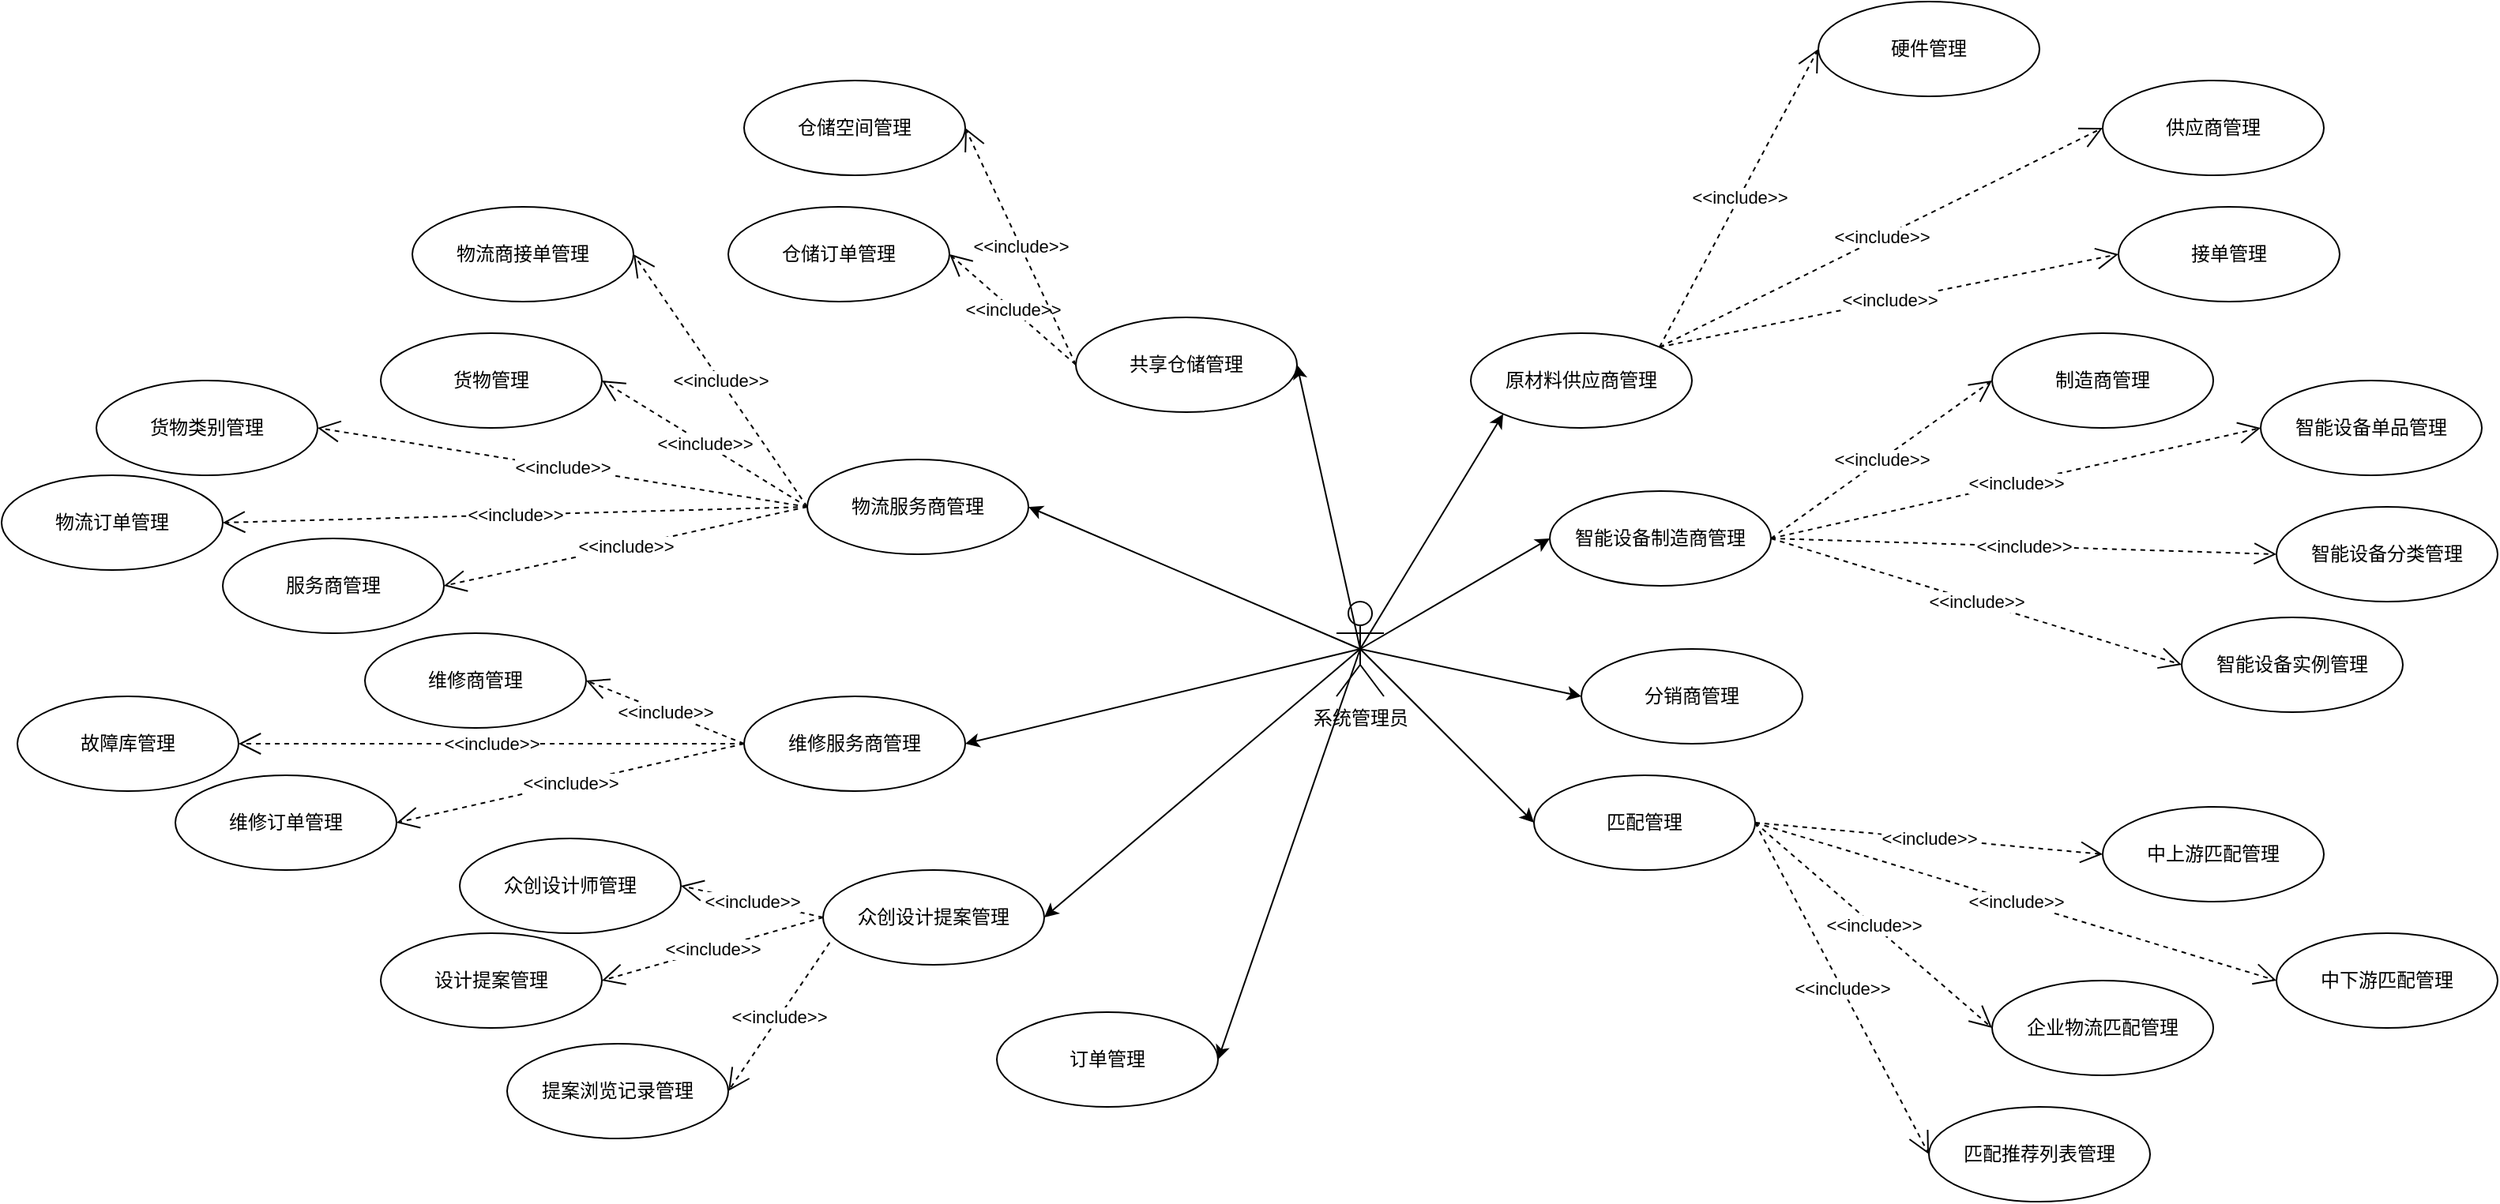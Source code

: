 <mxfile version="26.2.15">
  <diagram name="管理员" id="JXlnEeZQQSt_0MCJWPyT">
    <mxGraphModel dx="2278" dy="984" grid="1" gridSize="10" guides="1" tooltips="1" connect="1" arrows="1" fold="1" page="1" pageScale="1" pageWidth="2339" pageHeight="3300" math="0" shadow="0">
      <root>
        <mxCell id="0" />
        <mxCell id="1" parent="0" />
        <mxCell id="Dk07cTaiubOUnDSIkbtg-1" value="系统管理员" style="shape=umlActor;verticalLabelPosition=bottom;verticalAlign=top;html=1;outlineConnect=0;" vertex="1" parent="1">
          <mxGeometry x="1155" y="610" width="30" height="60" as="geometry" />
        </mxCell>
        <mxCell id="Dk07cTaiubOUnDSIkbtg-3" value="" style="endArrow=classic;html=1;rounded=0;exitX=0.5;exitY=0.5;exitDx=0;exitDy=0;exitPerimeter=0;entryX=0;entryY=1;entryDx=0;entryDy=0;" edge="1" parent="1" source="Dk07cTaiubOUnDSIkbtg-1" target="Dk07cTaiubOUnDSIkbtg-5">
          <mxGeometry width="50" height="50" relative="1" as="geometry">
            <mxPoint x="1210" y="640" as="sourcePoint" />
            <mxPoint x="1420" y="520" as="targetPoint" />
          </mxGeometry>
        </mxCell>
        <mxCell id="Dk07cTaiubOUnDSIkbtg-5" value="原材料供应商管理" style="ellipse;whiteSpace=wrap;html=1;" vertex="1" parent="1">
          <mxGeometry x="1240" y="440" width="140" height="60" as="geometry" />
        </mxCell>
        <mxCell id="Dk07cTaiubOUnDSIkbtg-17" value="" style="endArrow=classic;html=1;rounded=0;entryX=0;entryY=0.5;entryDx=0;entryDy=0;exitX=0.5;exitY=0.5;exitDx=0;exitDy=0;exitPerimeter=0;" edge="1" parent="1" target="Dk07cTaiubOUnDSIkbtg-18" source="Dk07cTaiubOUnDSIkbtg-1">
          <mxGeometry width="50" height="50" relative="1" as="geometry">
            <mxPoint x="330" y="200" as="sourcePoint" />
            <mxPoint x="510" y="90" as="targetPoint" />
          </mxGeometry>
        </mxCell>
        <mxCell id="Dk07cTaiubOUnDSIkbtg-18" value="匹配管理" style="ellipse;whiteSpace=wrap;html=1;" vertex="1" parent="1">
          <mxGeometry x="1280" y="720" width="140" height="60" as="geometry" />
        </mxCell>
        <mxCell id="Dk07cTaiubOUnDSIkbtg-19" value="" style="endArrow=classic;html=1;rounded=0;entryX=0;entryY=0.5;entryDx=0;entryDy=0;exitX=0.5;exitY=0.5;exitDx=0;exitDy=0;exitPerimeter=0;" edge="1" parent="1" target="Dk07cTaiubOUnDSIkbtg-20" source="Dk07cTaiubOUnDSIkbtg-1">
          <mxGeometry width="50" height="50" relative="1" as="geometry">
            <mxPoint x="340" y="210" as="sourcePoint" />
            <mxPoint x="520" y="100" as="targetPoint" />
          </mxGeometry>
        </mxCell>
        <mxCell id="Dk07cTaiubOUnDSIkbtg-20" value="分销商管理" style="ellipse;whiteSpace=wrap;html=1;" vertex="1" parent="1">
          <mxGeometry x="1310" y="640" width="140" height="60" as="geometry" />
        </mxCell>
        <mxCell id="Dk07cTaiubOUnDSIkbtg-21" value="" style="endArrow=classic;html=1;rounded=0;entryX=0;entryY=0.5;entryDx=0;entryDy=0;exitX=0.5;exitY=0.5;exitDx=0;exitDy=0;exitPerimeter=0;" edge="1" parent="1" target="Dk07cTaiubOUnDSIkbtg-22" source="Dk07cTaiubOUnDSIkbtg-1">
          <mxGeometry width="50" height="50" relative="1" as="geometry">
            <mxPoint x="350" y="220" as="sourcePoint" />
            <mxPoint x="530" y="110" as="targetPoint" />
          </mxGeometry>
        </mxCell>
        <mxCell id="Dk07cTaiubOUnDSIkbtg-22" value="智能设备制造商管理" style="ellipse;whiteSpace=wrap;html=1;" vertex="1" parent="1">
          <mxGeometry x="1290" y="540" width="140" height="60" as="geometry" />
        </mxCell>
        <mxCell id="Dk07cTaiubOUnDSIkbtg-29" value="" style="endArrow=classic;html=1;rounded=0;entryX=1;entryY=0.5;entryDx=0;entryDy=0;exitX=0.5;exitY=0.5;exitDx=0;exitDy=0;exitPerimeter=0;" edge="1" target="Dk07cTaiubOUnDSIkbtg-30" parent="1" source="Dk07cTaiubOUnDSIkbtg-1">
          <mxGeometry width="50" height="50" relative="1" as="geometry">
            <mxPoint x="710" y="310" as="sourcePoint" />
            <mxPoint x="150" y="-200" as="targetPoint" />
          </mxGeometry>
        </mxCell>
        <mxCell id="Dk07cTaiubOUnDSIkbtg-30" value="订单管理" style="ellipse;whiteSpace=wrap;html=1;" vertex="1" parent="1">
          <mxGeometry x="940" y="870" width="140" height="60" as="geometry" />
        </mxCell>
        <mxCell id="Dk07cTaiubOUnDSIkbtg-31" value="" style="endArrow=classic;html=1;rounded=0;entryX=1;entryY=0.5;entryDx=0;entryDy=0;exitX=0.5;exitY=0.5;exitDx=0;exitDy=0;exitPerimeter=0;" edge="1" target="Dk07cTaiubOUnDSIkbtg-32" parent="1" source="Dk07cTaiubOUnDSIkbtg-1">
          <mxGeometry width="50" height="50" relative="1" as="geometry">
            <mxPoint x="720" y="320" as="sourcePoint" />
            <mxPoint x="160" y="-190" as="targetPoint" />
          </mxGeometry>
        </mxCell>
        <mxCell id="Dk07cTaiubOUnDSIkbtg-32" value="众创设计提案管理" style="ellipse;whiteSpace=wrap;html=1;" vertex="1" parent="1">
          <mxGeometry x="830" y="780" width="140" height="60" as="geometry" />
        </mxCell>
        <mxCell id="Dk07cTaiubOUnDSIkbtg-33" value="" style="endArrow=classic;html=1;rounded=0;entryX=1;entryY=0.5;entryDx=0;entryDy=0;exitX=0.5;exitY=0.5;exitDx=0;exitDy=0;exitPerimeter=0;" edge="1" target="Dk07cTaiubOUnDSIkbtg-34" parent="1" source="Dk07cTaiubOUnDSIkbtg-1">
          <mxGeometry width="50" height="50" relative="1" as="geometry">
            <mxPoint x="730" y="330" as="sourcePoint" />
            <mxPoint x="170" y="-180" as="targetPoint" />
          </mxGeometry>
        </mxCell>
        <mxCell id="Dk07cTaiubOUnDSIkbtg-34" value="维修服务商管理" style="ellipse;whiteSpace=wrap;html=1;" vertex="1" parent="1">
          <mxGeometry x="780" y="670" width="140" height="60" as="geometry" />
        </mxCell>
        <mxCell id="Dk07cTaiubOUnDSIkbtg-35" value="" style="endArrow=classic;html=1;rounded=0;entryX=1;entryY=0.5;entryDx=0;entryDy=0;exitX=0.5;exitY=0.5;exitDx=0;exitDy=0;exitPerimeter=0;" edge="1" target="Dk07cTaiubOUnDSIkbtg-36" parent="1" source="Dk07cTaiubOUnDSIkbtg-1">
          <mxGeometry width="50" height="50" relative="1" as="geometry">
            <mxPoint x="740" y="340" as="sourcePoint" />
            <mxPoint x="180" y="-170" as="targetPoint" />
          </mxGeometry>
        </mxCell>
        <mxCell id="Dk07cTaiubOUnDSIkbtg-36" value="物流服务商管理" style="ellipse;whiteSpace=wrap;html=1;" vertex="1" parent="1">
          <mxGeometry x="820" y="520" width="140" height="60" as="geometry" />
        </mxCell>
        <mxCell id="Dk07cTaiubOUnDSIkbtg-37" value="" style="endArrow=classic;html=1;rounded=0;entryX=1;entryY=0.5;entryDx=0;entryDy=0;exitX=0.5;exitY=0.5;exitDx=0;exitDy=0;exitPerimeter=0;" edge="1" target="Dk07cTaiubOUnDSIkbtg-38" parent="1" source="Dk07cTaiubOUnDSIkbtg-1">
          <mxGeometry width="50" height="50" relative="1" as="geometry">
            <mxPoint x="1140" y="670" as="sourcePoint" />
            <mxPoint x="580" y="160" as="targetPoint" />
          </mxGeometry>
        </mxCell>
        <mxCell id="Dk07cTaiubOUnDSIkbtg-38" value="共享仓储管理" style="ellipse;whiteSpace=wrap;html=1;" vertex="1" parent="1">
          <mxGeometry x="990" y="430" width="140" height="60" as="geometry" />
        </mxCell>
        <mxCell id="Dk07cTaiubOUnDSIkbtg-64" value="&amp;lt;&amp;lt;include&amp;gt;&amp;gt;" style="endArrow=open;endSize=12;dashed=1;html=1;rounded=0;entryX=1;entryY=0.5;entryDx=0;entryDy=0;exitX=0.03;exitY=0.765;exitDx=0;exitDy=0;exitPerimeter=0;" edge="1" target="Dk07cTaiubOUnDSIkbtg-65" parent="1" source="Dk07cTaiubOUnDSIkbtg-32">
          <mxGeometry width="160" relative="1" as="geometry">
            <mxPoint x="590" y="120" as="sourcePoint" />
            <mxPoint x="250" y="-40" as="targetPoint" />
          </mxGeometry>
        </mxCell>
        <mxCell id="Dk07cTaiubOUnDSIkbtg-65" value="提案浏览记录管理" style="ellipse;whiteSpace=wrap;html=1;" vertex="1" parent="1">
          <mxGeometry x="630" y="890" width="140" height="60" as="geometry" />
        </mxCell>
        <mxCell id="Dk07cTaiubOUnDSIkbtg-66" value="&amp;lt;&amp;lt;include&amp;gt;&amp;gt;" style="endArrow=open;endSize=12;dashed=1;html=1;rounded=0;entryX=0;entryY=0.5;entryDx=0;entryDy=0;exitX=1;exitY=0.5;exitDx=0;exitDy=0;" edge="1" target="Dk07cTaiubOUnDSIkbtg-67" parent="1" source="Dk07cTaiubOUnDSIkbtg-18">
          <mxGeometry width="160" relative="1" as="geometry">
            <mxPoint x="1750" y="110" as="sourcePoint" />
            <mxPoint x="1890" y="90" as="targetPoint" />
          </mxGeometry>
        </mxCell>
        <mxCell id="Dk07cTaiubOUnDSIkbtg-67" value="匹配推荐列表管理" style="ellipse;whiteSpace=wrap;html=1;" vertex="1" parent="1">
          <mxGeometry x="1530" y="930" width="140" height="60" as="geometry" />
        </mxCell>
        <mxCell id="Dk07cTaiubOUnDSIkbtg-68" value="&amp;lt;&amp;lt;include&amp;gt;&amp;gt;" style="endArrow=open;endSize=12;dashed=1;html=1;rounded=0;entryX=0;entryY=0.5;entryDx=0;entryDy=0;exitX=1;exitY=0.5;exitDx=0;exitDy=0;" edge="1" target="Dk07cTaiubOUnDSIkbtg-69" parent="1" source="Dk07cTaiubOUnDSIkbtg-18">
          <mxGeometry width="160" relative="1" as="geometry">
            <mxPoint x="1760" y="120" as="sourcePoint" />
            <mxPoint x="1900" y="100" as="targetPoint" />
          </mxGeometry>
        </mxCell>
        <mxCell id="Dk07cTaiubOUnDSIkbtg-69" value="企业物流匹配管理" style="ellipse;whiteSpace=wrap;html=1;" vertex="1" parent="1">
          <mxGeometry x="1570" y="850" width="140" height="60" as="geometry" />
        </mxCell>
        <mxCell id="Dk07cTaiubOUnDSIkbtg-70" value="&amp;lt;&amp;lt;include&amp;gt;&amp;gt;" style="endArrow=open;endSize=12;dashed=1;html=1;rounded=0;entryX=0;entryY=0.5;entryDx=0;entryDy=0;exitX=1;exitY=0.5;exitDx=0;exitDy=0;" edge="1" target="Dk07cTaiubOUnDSIkbtg-71" parent="1" source="Dk07cTaiubOUnDSIkbtg-18">
          <mxGeometry width="160" relative="1" as="geometry">
            <mxPoint x="1770" y="130" as="sourcePoint" />
            <mxPoint x="1910" y="110" as="targetPoint" />
          </mxGeometry>
        </mxCell>
        <mxCell id="Dk07cTaiubOUnDSIkbtg-71" value="中下游匹配管理" style="ellipse;whiteSpace=wrap;html=1;" vertex="1" parent="1">
          <mxGeometry x="1750" y="820" width="140" height="60" as="geometry" />
        </mxCell>
        <mxCell id="Dk07cTaiubOUnDSIkbtg-72" value="&amp;lt;&amp;lt;include&amp;gt;&amp;gt;" style="endArrow=open;endSize=12;dashed=1;html=1;rounded=0;entryX=0;entryY=0.5;entryDx=0;entryDy=0;exitX=1;exitY=0.5;exitDx=0;exitDy=0;" edge="1" target="Dk07cTaiubOUnDSIkbtg-73" parent="1" source="Dk07cTaiubOUnDSIkbtg-18">
          <mxGeometry width="160" relative="1" as="geometry">
            <mxPoint x="1780" y="140" as="sourcePoint" />
            <mxPoint x="1920" y="120" as="targetPoint" />
          </mxGeometry>
        </mxCell>
        <mxCell id="Dk07cTaiubOUnDSIkbtg-73" value="中上游匹配管理" style="ellipse;whiteSpace=wrap;html=1;" vertex="1" parent="1">
          <mxGeometry x="1640" y="740" width="140" height="60" as="geometry" />
        </mxCell>
        <mxCell id="Dk07cTaiubOUnDSIkbtg-74" value="&amp;lt;&amp;lt;include&amp;gt;&amp;gt;" style="endArrow=open;endSize=12;dashed=1;html=1;rounded=0;entryX=0;entryY=0.5;entryDx=0;entryDy=0;exitX=1;exitY=0.5;exitDx=0;exitDy=0;" edge="1" target="Dk07cTaiubOUnDSIkbtg-75" parent="1" source="Dk07cTaiubOUnDSIkbtg-22">
          <mxGeometry width="160" relative="1" as="geometry">
            <mxPoint x="1790" y="150" as="sourcePoint" />
            <mxPoint x="1930" y="130" as="targetPoint" />
          </mxGeometry>
        </mxCell>
        <mxCell id="Dk07cTaiubOUnDSIkbtg-75" value="智能设备实例管理" style="ellipse;whiteSpace=wrap;html=1;" vertex="1" parent="1">
          <mxGeometry x="1690" y="620" width="140" height="60" as="geometry" />
        </mxCell>
        <mxCell id="Dk07cTaiubOUnDSIkbtg-76" value="&amp;lt;&amp;lt;include&amp;gt;&amp;gt;" style="endArrow=open;endSize=12;dashed=1;html=1;rounded=0;entryX=0;entryY=0.5;entryDx=0;entryDy=0;exitX=1;exitY=0.5;exitDx=0;exitDy=0;" edge="1" target="Dk07cTaiubOUnDSIkbtg-77" parent="1" source="Dk07cTaiubOUnDSIkbtg-22">
          <mxGeometry width="160" relative="1" as="geometry">
            <mxPoint x="1800" y="160" as="sourcePoint" />
            <mxPoint x="1940" y="140" as="targetPoint" />
          </mxGeometry>
        </mxCell>
        <mxCell id="Dk07cTaiubOUnDSIkbtg-77" value="智能设备分类管理" style="ellipse;whiteSpace=wrap;html=1;" vertex="1" parent="1">
          <mxGeometry x="1750" y="550" width="140" height="60" as="geometry" />
        </mxCell>
        <mxCell id="Dk07cTaiubOUnDSIkbtg-78" value="&amp;lt;&amp;lt;include&amp;gt;&amp;gt;" style="endArrow=open;endSize=12;dashed=1;html=1;rounded=0;entryX=0;entryY=0.5;entryDx=0;entryDy=0;exitX=1;exitY=0.5;exitDx=0;exitDy=0;" edge="1" target="Dk07cTaiubOUnDSIkbtg-79" parent="1" source="Dk07cTaiubOUnDSIkbtg-22">
          <mxGeometry width="160" relative="1" as="geometry">
            <mxPoint x="1810" y="170" as="sourcePoint" />
            <mxPoint x="1950" y="150" as="targetPoint" />
          </mxGeometry>
        </mxCell>
        <mxCell id="Dk07cTaiubOUnDSIkbtg-79" value="智能设备单品管理" style="ellipse;whiteSpace=wrap;html=1;" vertex="1" parent="1">
          <mxGeometry x="1740" y="470" width="140" height="60" as="geometry" />
        </mxCell>
        <mxCell id="Dk07cTaiubOUnDSIkbtg-80" value="&amp;lt;&amp;lt;include&amp;gt;&amp;gt;" style="endArrow=open;endSize=12;dashed=1;html=1;rounded=0;entryX=0;entryY=0.5;entryDx=0;entryDy=0;exitX=1;exitY=0.5;exitDx=0;exitDy=0;" edge="1" target="Dk07cTaiubOUnDSIkbtg-81" parent="1" source="Dk07cTaiubOUnDSIkbtg-22">
          <mxGeometry width="160" relative="1" as="geometry">
            <mxPoint x="1820" y="180" as="sourcePoint" />
            <mxPoint x="1960" y="160" as="targetPoint" />
          </mxGeometry>
        </mxCell>
        <mxCell id="Dk07cTaiubOUnDSIkbtg-81" value="制造商管理" style="ellipse;whiteSpace=wrap;html=1;" vertex="1" parent="1">
          <mxGeometry x="1570" y="440" width="140" height="60" as="geometry" />
        </mxCell>
        <mxCell id="Dk07cTaiubOUnDSIkbtg-82" value="&amp;lt;&amp;lt;include&amp;gt;&amp;gt;" style="endArrow=open;endSize=12;dashed=1;html=1;rounded=0;entryX=0;entryY=0.5;entryDx=0;entryDy=0;exitX=1;exitY=0;exitDx=0;exitDy=0;" edge="1" target="Dk07cTaiubOUnDSIkbtg-83" parent="1" source="Dk07cTaiubOUnDSIkbtg-5">
          <mxGeometry width="160" relative="1" as="geometry">
            <mxPoint x="1830" y="190" as="sourcePoint" />
            <mxPoint x="1970" y="170" as="targetPoint" />
          </mxGeometry>
        </mxCell>
        <mxCell id="Dk07cTaiubOUnDSIkbtg-83" value="接单管理" style="ellipse;whiteSpace=wrap;html=1;" vertex="1" parent="1">
          <mxGeometry x="1650" y="360" width="140" height="60" as="geometry" />
        </mxCell>
        <mxCell id="Dk07cTaiubOUnDSIkbtg-84" value="&amp;lt;&amp;lt;include&amp;gt;&amp;gt;" style="endArrow=open;endSize=12;dashed=1;html=1;rounded=0;entryX=0;entryY=0.5;entryDx=0;entryDy=0;exitX=1;exitY=0;exitDx=0;exitDy=0;" edge="1" target="Dk07cTaiubOUnDSIkbtg-85" parent="1" source="Dk07cTaiubOUnDSIkbtg-5">
          <mxGeometry width="160" relative="1" as="geometry">
            <mxPoint x="1840" y="200" as="sourcePoint" />
            <mxPoint x="1980" y="180" as="targetPoint" />
          </mxGeometry>
        </mxCell>
        <mxCell id="Dk07cTaiubOUnDSIkbtg-85" value="供应商管理" style="ellipse;whiteSpace=wrap;html=1;" vertex="1" parent="1">
          <mxGeometry x="1640" y="280" width="140" height="60" as="geometry" />
        </mxCell>
        <mxCell id="Dk07cTaiubOUnDSIkbtg-86" value="&amp;lt;&amp;lt;include&amp;gt;&amp;gt;" style="endArrow=open;endSize=12;dashed=1;html=1;rounded=0;entryX=0;entryY=0.5;entryDx=0;entryDy=0;exitX=1;exitY=0;exitDx=0;exitDy=0;" edge="1" target="Dk07cTaiubOUnDSIkbtg-87" parent="1" source="Dk07cTaiubOUnDSIkbtg-5">
          <mxGeometry width="160" relative="1" as="geometry">
            <mxPoint x="1850" y="210" as="sourcePoint" />
            <mxPoint x="1990" y="190" as="targetPoint" />
          </mxGeometry>
        </mxCell>
        <mxCell id="Dk07cTaiubOUnDSIkbtg-87" value="硬件管理" style="ellipse;whiteSpace=wrap;html=1;" vertex="1" parent="1">
          <mxGeometry x="1460" y="230" width="140" height="60" as="geometry" />
        </mxCell>
        <mxCell id="Dk07cTaiubOUnDSIkbtg-88" value="&amp;lt;&amp;lt;include&amp;gt;&amp;gt;" style="endArrow=open;endSize=12;dashed=1;html=1;rounded=0;entryX=1;entryY=0.5;entryDx=0;entryDy=0;exitX=0;exitY=0.5;exitDx=0;exitDy=0;" edge="1" target="Dk07cTaiubOUnDSIkbtg-89" parent="1" source="Dk07cTaiubOUnDSIkbtg-32">
          <mxGeometry width="160" relative="1" as="geometry">
            <mxPoint x="600" y="130" as="sourcePoint" />
            <mxPoint x="260" y="-30" as="targetPoint" />
          </mxGeometry>
        </mxCell>
        <mxCell id="Dk07cTaiubOUnDSIkbtg-89" value="设计提案管理" style="ellipse;whiteSpace=wrap;html=1;" vertex="1" parent="1">
          <mxGeometry x="550" y="820" width="140" height="60" as="geometry" />
        </mxCell>
        <mxCell id="Dk07cTaiubOUnDSIkbtg-90" value="&amp;lt;&amp;lt;include&amp;gt;&amp;gt;" style="endArrow=open;endSize=12;dashed=1;html=1;rounded=0;entryX=1;entryY=0.5;entryDx=0;entryDy=0;exitX=0;exitY=0.5;exitDx=0;exitDy=0;" edge="1" target="Dk07cTaiubOUnDSIkbtg-91" parent="1" source="Dk07cTaiubOUnDSIkbtg-32">
          <mxGeometry width="160" relative="1" as="geometry">
            <mxPoint x="610" y="140" as="sourcePoint" />
            <mxPoint x="270" y="-20" as="targetPoint" />
          </mxGeometry>
        </mxCell>
        <mxCell id="Dk07cTaiubOUnDSIkbtg-91" value="众创设计师管理" style="ellipse;whiteSpace=wrap;html=1;" vertex="1" parent="1">
          <mxGeometry x="600" y="760" width="140" height="60" as="geometry" />
        </mxCell>
        <mxCell id="Dk07cTaiubOUnDSIkbtg-92" value="&amp;lt;&amp;lt;include&amp;gt;&amp;gt;" style="endArrow=open;endSize=12;dashed=1;html=1;rounded=0;entryX=1;entryY=0.5;entryDx=0;entryDy=0;exitX=0;exitY=0.5;exitDx=0;exitDy=0;" edge="1" target="Dk07cTaiubOUnDSIkbtg-93" parent="1" source="Dk07cTaiubOUnDSIkbtg-34">
          <mxGeometry width="160" relative="1" as="geometry">
            <mxPoint x="620" y="150" as="sourcePoint" />
            <mxPoint x="280" y="-10" as="targetPoint" />
          </mxGeometry>
        </mxCell>
        <mxCell id="Dk07cTaiubOUnDSIkbtg-93" value="维修订单管理" style="ellipse;whiteSpace=wrap;html=1;" vertex="1" parent="1">
          <mxGeometry x="420" y="720" width="140" height="60" as="geometry" />
        </mxCell>
        <mxCell id="Dk07cTaiubOUnDSIkbtg-94" value="&amp;lt;&amp;lt;include&amp;gt;&amp;gt;" style="endArrow=open;endSize=12;dashed=1;html=1;rounded=0;entryX=1;entryY=0.5;entryDx=0;entryDy=0;exitX=0;exitY=0.5;exitDx=0;exitDy=0;" edge="1" target="Dk07cTaiubOUnDSIkbtg-95" parent="1" source="Dk07cTaiubOUnDSIkbtg-34">
          <mxGeometry width="160" relative="1" as="geometry">
            <mxPoint x="630" y="160" as="sourcePoint" />
            <mxPoint x="290" as="targetPoint" />
          </mxGeometry>
        </mxCell>
        <mxCell id="Dk07cTaiubOUnDSIkbtg-95" value="故障库管理" style="ellipse;whiteSpace=wrap;html=1;" vertex="1" parent="1">
          <mxGeometry x="320" y="670" width="140" height="60" as="geometry" />
        </mxCell>
        <mxCell id="Dk07cTaiubOUnDSIkbtg-96" value="&amp;lt;&amp;lt;include&amp;gt;&amp;gt;" style="endArrow=open;endSize=12;dashed=1;html=1;rounded=0;entryX=1;entryY=0.5;entryDx=0;entryDy=0;exitX=0;exitY=0.5;exitDx=0;exitDy=0;" edge="1" target="Dk07cTaiubOUnDSIkbtg-97" parent="1" source="Dk07cTaiubOUnDSIkbtg-34">
          <mxGeometry width="160" relative="1" as="geometry">
            <mxPoint x="640" y="170" as="sourcePoint" />
            <mxPoint x="300" y="10" as="targetPoint" />
          </mxGeometry>
        </mxCell>
        <mxCell id="Dk07cTaiubOUnDSIkbtg-97" value="维修商管理" style="ellipse;whiteSpace=wrap;html=1;" vertex="1" parent="1">
          <mxGeometry x="540" y="630" width="140" height="60" as="geometry" />
        </mxCell>
        <mxCell id="Dk07cTaiubOUnDSIkbtg-98" value="&amp;lt;&amp;lt;include&amp;gt;&amp;gt;" style="endArrow=open;endSize=12;dashed=1;html=1;rounded=0;entryX=1;entryY=0.5;entryDx=0;entryDy=0;exitX=0;exitY=0.5;exitDx=0;exitDy=0;" edge="1" target="Dk07cTaiubOUnDSIkbtg-99" parent="1" source="Dk07cTaiubOUnDSIkbtg-36">
          <mxGeometry width="160" relative="1" as="geometry">
            <mxPoint x="740" y="520" as="sourcePoint" />
            <mxPoint x="310" y="20" as="targetPoint" />
          </mxGeometry>
        </mxCell>
        <mxCell id="Dk07cTaiubOUnDSIkbtg-99" value="服务商管理" style="ellipse;whiteSpace=wrap;html=1;" vertex="1" parent="1">
          <mxGeometry x="450" y="570" width="140" height="60" as="geometry" />
        </mxCell>
        <mxCell id="Dk07cTaiubOUnDSIkbtg-100" value="&amp;lt;&amp;lt;include&amp;gt;&amp;gt;" style="endArrow=open;endSize=12;dashed=1;html=1;rounded=0;entryX=1;entryY=0.5;entryDx=0;entryDy=0;exitX=0;exitY=0.5;exitDx=0;exitDy=0;" edge="1" target="Dk07cTaiubOUnDSIkbtg-101" parent="1" source="Dk07cTaiubOUnDSIkbtg-36">
          <mxGeometry width="160" relative="1" as="geometry">
            <mxPoint x="660" y="190" as="sourcePoint" />
            <mxPoint x="320" y="30" as="targetPoint" />
          </mxGeometry>
        </mxCell>
        <mxCell id="Dk07cTaiubOUnDSIkbtg-101" value="物流订单管理" style="ellipse;whiteSpace=wrap;html=1;" vertex="1" parent="1">
          <mxGeometry x="310" y="530" width="140" height="60" as="geometry" />
        </mxCell>
        <mxCell id="Dk07cTaiubOUnDSIkbtg-102" value="&amp;lt;&amp;lt;include&amp;gt;&amp;gt;" style="endArrow=open;endSize=12;dashed=1;html=1;rounded=0;entryX=1;entryY=0.5;entryDx=0;entryDy=0;exitX=0;exitY=0.5;exitDx=0;exitDy=0;" edge="1" target="Dk07cTaiubOUnDSIkbtg-103" parent="1" source="Dk07cTaiubOUnDSIkbtg-36">
          <mxGeometry width="160" relative="1" as="geometry">
            <mxPoint x="670" y="200" as="sourcePoint" />
            <mxPoint x="330" y="40" as="targetPoint" />
          </mxGeometry>
        </mxCell>
        <mxCell id="Dk07cTaiubOUnDSIkbtg-103" value="货物类别管理" style="ellipse;whiteSpace=wrap;html=1;" vertex="1" parent="1">
          <mxGeometry x="370" y="470" width="140" height="60" as="geometry" />
        </mxCell>
        <mxCell id="Dk07cTaiubOUnDSIkbtg-104" value="&amp;lt;&amp;lt;include&amp;gt;&amp;gt;" style="endArrow=open;endSize=12;dashed=1;html=1;rounded=0;entryX=1;entryY=0.5;entryDx=0;entryDy=0;exitX=0;exitY=0.5;exitDx=0;exitDy=0;" edge="1" target="Dk07cTaiubOUnDSIkbtg-105" parent="1" source="Dk07cTaiubOUnDSIkbtg-36">
          <mxGeometry width="160" relative="1" as="geometry">
            <mxPoint x="680" y="210" as="sourcePoint" />
            <mxPoint x="340" y="50" as="targetPoint" />
          </mxGeometry>
        </mxCell>
        <mxCell id="Dk07cTaiubOUnDSIkbtg-105" value="货物管理" style="ellipse;whiteSpace=wrap;html=1;" vertex="1" parent="1">
          <mxGeometry x="550" y="440" width="140" height="60" as="geometry" />
        </mxCell>
        <mxCell id="Dk07cTaiubOUnDSIkbtg-106" value="&amp;lt;&amp;lt;include&amp;gt;&amp;gt;" style="endArrow=open;endSize=12;dashed=1;html=1;rounded=0;entryX=1;entryY=0.5;entryDx=0;entryDy=0;exitX=0;exitY=0.5;exitDx=0;exitDy=0;" edge="1" target="Dk07cTaiubOUnDSIkbtg-107" parent="1" source="Dk07cTaiubOUnDSIkbtg-36">
          <mxGeometry width="160" relative="1" as="geometry">
            <mxPoint x="690" y="220" as="sourcePoint" />
            <mxPoint x="350" y="60" as="targetPoint" />
          </mxGeometry>
        </mxCell>
        <mxCell id="Dk07cTaiubOUnDSIkbtg-107" value="物流商接单管理" style="ellipse;whiteSpace=wrap;html=1;" vertex="1" parent="1">
          <mxGeometry x="570" y="360" width="140" height="60" as="geometry" />
        </mxCell>
        <mxCell id="Dk07cTaiubOUnDSIkbtg-108" value="&amp;lt;&amp;lt;include&amp;gt;&amp;gt;" style="endArrow=open;endSize=12;dashed=1;html=1;rounded=0;entryX=1;entryY=0.5;entryDx=0;entryDy=0;exitX=0;exitY=0.5;exitDx=0;exitDy=0;" edge="1" target="Dk07cTaiubOUnDSIkbtg-109" parent="1" source="Dk07cTaiubOUnDSIkbtg-38">
          <mxGeometry width="160" relative="1" as="geometry">
            <mxPoint x="700" y="230" as="sourcePoint" />
            <mxPoint x="360" y="70" as="targetPoint" />
          </mxGeometry>
        </mxCell>
        <mxCell id="Dk07cTaiubOUnDSIkbtg-109" value="仓储订单管理" style="ellipse;whiteSpace=wrap;html=1;" vertex="1" parent="1">
          <mxGeometry x="770" y="360" width="140" height="60" as="geometry" />
        </mxCell>
        <mxCell id="Dk07cTaiubOUnDSIkbtg-110" value="&amp;lt;&amp;lt;include&amp;gt;&amp;gt;" style="endArrow=open;endSize=12;dashed=1;html=1;rounded=0;entryX=1;entryY=0.5;entryDx=0;entryDy=0;exitX=0;exitY=0.5;exitDx=0;exitDy=0;" edge="1" target="Dk07cTaiubOUnDSIkbtg-111" parent="1" source="Dk07cTaiubOUnDSIkbtg-38">
          <mxGeometry width="160" relative="1" as="geometry">
            <mxPoint x="710" y="240" as="sourcePoint" />
            <mxPoint x="370" y="80" as="targetPoint" />
          </mxGeometry>
        </mxCell>
        <mxCell id="Dk07cTaiubOUnDSIkbtg-111" value="仓储空间管理" style="ellipse;whiteSpace=wrap;html=1;" vertex="1" parent="1">
          <mxGeometry x="780" y="280" width="140" height="60" as="geometry" />
        </mxCell>
      </root>
    </mxGraphModel>
  </diagram>
</mxfile>
